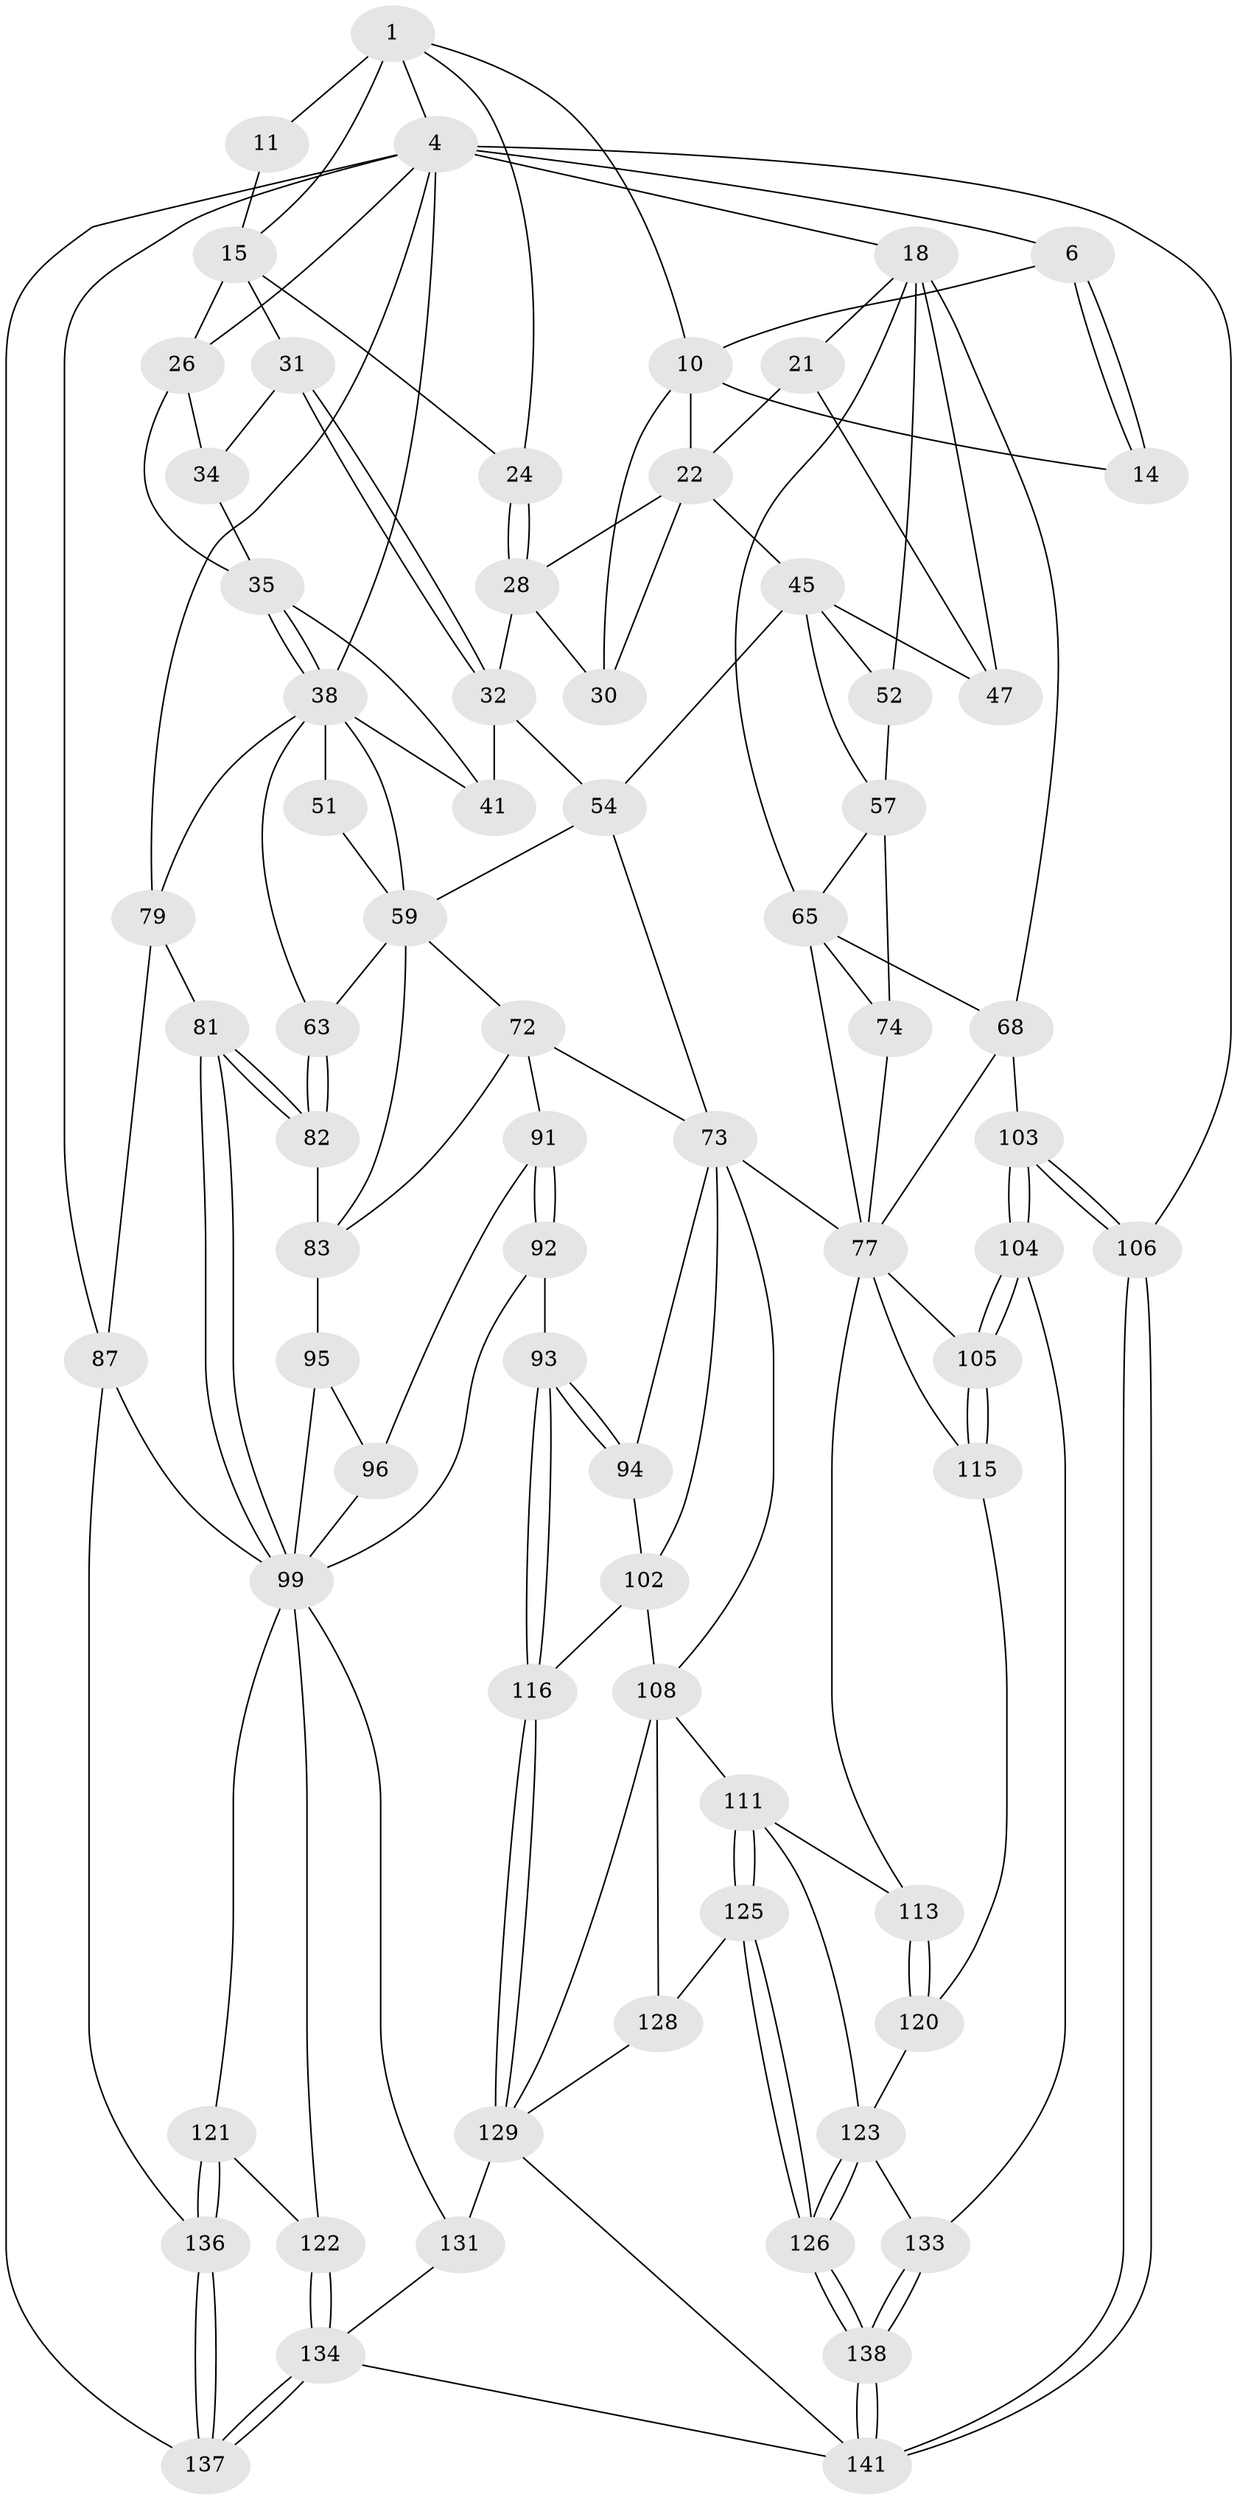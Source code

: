 // original degree distribution, {3: 0.02112676056338028, 5: 0.5422535211267606, 4: 0.21830985915492956, 6: 0.21830985915492956}
// Generated by graph-tools (version 1.1) at 2025/17/03/09/25 04:17:21]
// undirected, 71 vertices, 162 edges
graph export_dot {
graph [start="1"]
  node [color=gray90,style=filled];
  1 [pos="+0.6457208735492682+0",super="+8+2"];
  4 [pos="+1+0",super="+5+25+86"];
  6 [pos="+0.13267730541478331+0",super="+7"];
  10 [pos="+0.416693414890212+0.06080402142799427",super="+12"];
  11 [pos="+0.655614193061532+0.0992137483004374"];
  14 [pos="+0.1878472525686831+0"];
  15 [pos="+0.8636918413592872+0",super="+16"];
  18 [pos="+0+0.23880708677889476",super="+19"];
  21 [pos="+0.14167938741493422+0.07681673350656389",super="+23"];
  22 [pos="+0.2137926496252012+0.20993883374870548",super="+37"];
  24 [pos="+0.5779932211004537+0.16653957523921453"];
  26 [pos="+0.9372471499375398+0.10971979240908389",super="+27"];
  28 [pos="+0.560370837737797+0.2609301959281233",super="+29"];
  30 [pos="+0.39602935361991637+0.12952832630887642"];
  31 [pos="+0.7342810554227982+0.1776828616792215"];
  32 [pos="+0.6077335632432526+0.2921190897688926",super="+33"];
  34 [pos="+0.8186827826058993+0.18555019713025928"];
  35 [pos="+0.9721358644513167+0.18771748914222172",super="+36"];
  38 [pos="+1+0.2700985673282599",super="+43+39"];
  41 [pos="+0.8240027526740346+0.2040030776704237",super="+42"];
  45 [pos="+0.33187148213753553+0.35267204339597324",super="+56+46"];
  47 [pos="+0.1458523659269854+0.24197799174782633"];
  51 [pos="+0.8968407568784845+0.40453326833518705"];
  52 [pos="+0.19684512141925+0.37990474475708047"];
  54 [pos="+0.5721480447214851+0.3358973622001954",super="+55"];
  57 [pos="+0.25741189668699455+0.4477297752016733",super="+58"];
  59 [pos="+0.7691605560582502+0.41997033811911494",super="+60+61"];
  63 [pos="+0.8021911986384583+0.5601183738020133"];
  65 [pos="+0.10187149399969914+0.4370294673209713",super="+66"];
  68 [pos="+0.08073578078276028+0.5658824074914417",super="+69"];
  72 [pos="+0.5140044225926713+0.5481522712523549",super="+84"];
  73 [pos="+0.40131511089109806+0.5209074640649567",super="+75"];
  74 [pos="+0.2517534776480218+0.4548444895871397"];
  77 [pos="+0.22900177454411813+0.6162621970274983",super="+78+88"];
  79 [pos="+0.97240475975014+0.5221708394714053",super="+80"];
  81 [pos="+0.8561881005721289+0.6626405214131025"];
  82 [pos="+0.8109234449038597+0.6109256054351367"];
  83 [pos="+0.6396200946563095+0.6045966962351552",super="+85"];
  87 [pos="+1+0.7627816600835877",super="+117"];
  91 [pos="+0.5753197663463224+0.7083904823239402"];
  92 [pos="+0.5550912149467089+0.7347019492526052"];
  93 [pos="+0.4757336982556947+0.7502733483495859"];
  94 [pos="+0.39645929925148976+0.6592929822228139"];
  95 [pos="+0.6885185015875925+0.7023604708008829"];
  96 [pos="+0.6736781215498633+0.7076169590357894"];
  99 [pos="+0.9267151189174728+0.7858171530038828",super="+100"];
  102 [pos="+0.31712150335745787+0.7462581762173223",super="+107"];
  103 [pos="+0+0.8691747643194876"];
  104 [pos="+0+0.8003010375338492"];
  105 [pos="+0+0.7922862282783883"];
  106 [pos="+0+1"];
  108 [pos="+0.2998196661841924+0.8003566568157394",super="+127+109"];
  111 [pos="+0.2692363694851129+0.802020060874159",super="+112"];
  113 [pos="+0.21476482841068686+0.7822469456389588"];
  115 [pos="+0.10459477793417642+0.7958550419584269"];
  116 [pos="+0.47215244780536636+0.7567298140811876"];
  120 [pos="+0.15287954626786537+0.8428253245584776"];
  121 [pos="+0.6881044391257759+0.8605408494812556"];
  122 [pos="+0.6806062057733614+0.8571050703076072"];
  123 [pos="+0.19500635873081257+0.8944840831124247",super="+124"];
  125 [pos="+0.26813670705478393+0.9267875377714404"];
  126 [pos="+0.21386537652069237+0.9508841252061697"];
  128 [pos="+0.2763309828477163+0.9245527350523975"];
  129 [pos="+0.4635894088938787+0.7889157288406986",super="+130"];
  131 [pos="+0.5414248286007572+1",super="+132"];
  133 [pos="+0.1065065134571357+0.8891691432164665"];
  134 [pos="+0.6260371034474799+1",super="+135"];
  136 [pos="+0.8370002079174702+0.9799496706678422"];
  137 [pos="+0.753494930678716+1"];
  138 [pos="+0.0818311264281924+1"];
  141 [pos="+0.0589624393083744+1",super="+142"];
  1 -- 24;
  1 -- 10;
  1 -- 11 [weight=2];
  1 -- 4;
  1 -- 15;
  4 -- 18;
  4 -- 6;
  4 -- 106 [weight=2];
  4 -- 26;
  4 -- 137;
  4 -- 87;
  4 -- 79;
  4 -- 38;
  6 -- 14;
  6 -- 14;
  6 -- 10;
  10 -- 14;
  10 -- 22;
  10 -- 30;
  11 -- 15;
  15 -- 24;
  15 -- 31;
  15 -- 26;
  18 -- 68;
  18 -- 65;
  18 -- 52;
  18 -- 21;
  18 -- 47;
  21 -- 22;
  21 -- 47;
  22 -- 28;
  22 -- 45;
  22 -- 30;
  24 -- 28;
  24 -- 28;
  26 -- 35;
  26 -- 34;
  28 -- 30;
  28 -- 32;
  31 -- 32;
  31 -- 32;
  31 -- 34;
  32 -- 54;
  32 -- 41;
  34 -- 35;
  35 -- 38;
  35 -- 38;
  35 -- 41;
  38 -- 41 [weight=2];
  38 -- 51 [weight=2];
  38 -- 59;
  38 -- 63;
  38 -- 79;
  45 -- 57;
  45 -- 54;
  45 -- 52;
  45 -- 47;
  51 -- 59;
  52 -- 57;
  54 -- 59;
  54 -- 73;
  57 -- 74;
  57 -- 65;
  59 -- 83;
  59 -- 72;
  59 -- 63;
  63 -- 82;
  63 -- 82;
  65 -- 74;
  65 -- 68;
  65 -- 77;
  68 -- 103;
  68 -- 77;
  72 -- 73;
  72 -- 91;
  72 -- 83;
  73 -- 77 [weight=2];
  73 -- 102;
  73 -- 94;
  73 -- 108;
  74 -- 77;
  77 -- 113;
  77 -- 105;
  77 -- 115;
  79 -- 81;
  79 -- 87;
  81 -- 82;
  81 -- 82;
  81 -- 99;
  81 -- 99;
  82 -- 83;
  83 -- 95;
  87 -- 136;
  87 -- 99;
  91 -- 92;
  91 -- 92;
  91 -- 96;
  92 -- 93;
  92 -- 99;
  93 -- 94;
  93 -- 94;
  93 -- 116;
  93 -- 116;
  94 -- 102;
  95 -- 96;
  95 -- 99;
  96 -- 99;
  99 -- 131;
  99 -- 121;
  99 -- 122;
  102 -- 108;
  102 -- 116;
  103 -- 104;
  103 -- 104;
  103 -- 106;
  103 -- 106;
  104 -- 105;
  104 -- 105;
  104 -- 133;
  105 -- 115;
  105 -- 115;
  106 -- 141;
  106 -- 141;
  108 -- 128;
  108 -- 111;
  108 -- 129;
  111 -- 125;
  111 -- 125;
  111 -- 113;
  111 -- 123;
  113 -- 120;
  113 -- 120;
  115 -- 120;
  116 -- 129;
  116 -- 129;
  120 -- 123;
  121 -- 122;
  121 -- 136;
  121 -- 136;
  122 -- 134;
  122 -- 134;
  123 -- 126;
  123 -- 126;
  123 -- 133;
  125 -- 126;
  125 -- 126;
  125 -- 128;
  126 -- 138;
  126 -- 138;
  128 -- 129;
  129 -- 131 [weight=2];
  129 -- 141;
  131 -- 134;
  133 -- 138;
  133 -- 138;
  134 -- 137;
  134 -- 137;
  134 -- 141;
  136 -- 137;
  136 -- 137;
  138 -- 141;
  138 -- 141;
}
